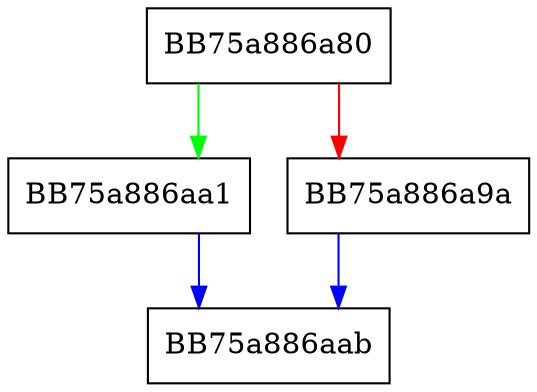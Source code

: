 digraph VfzWrapper_Write {
  node [shape="box"];
  graph [splines=ortho];
  BB75a886a80 -> BB75a886aa1 [color="green"];
  BB75a886a80 -> BB75a886a9a [color="red"];
  BB75a886a9a -> BB75a886aab [color="blue"];
  BB75a886aa1 -> BB75a886aab [color="blue"];
}